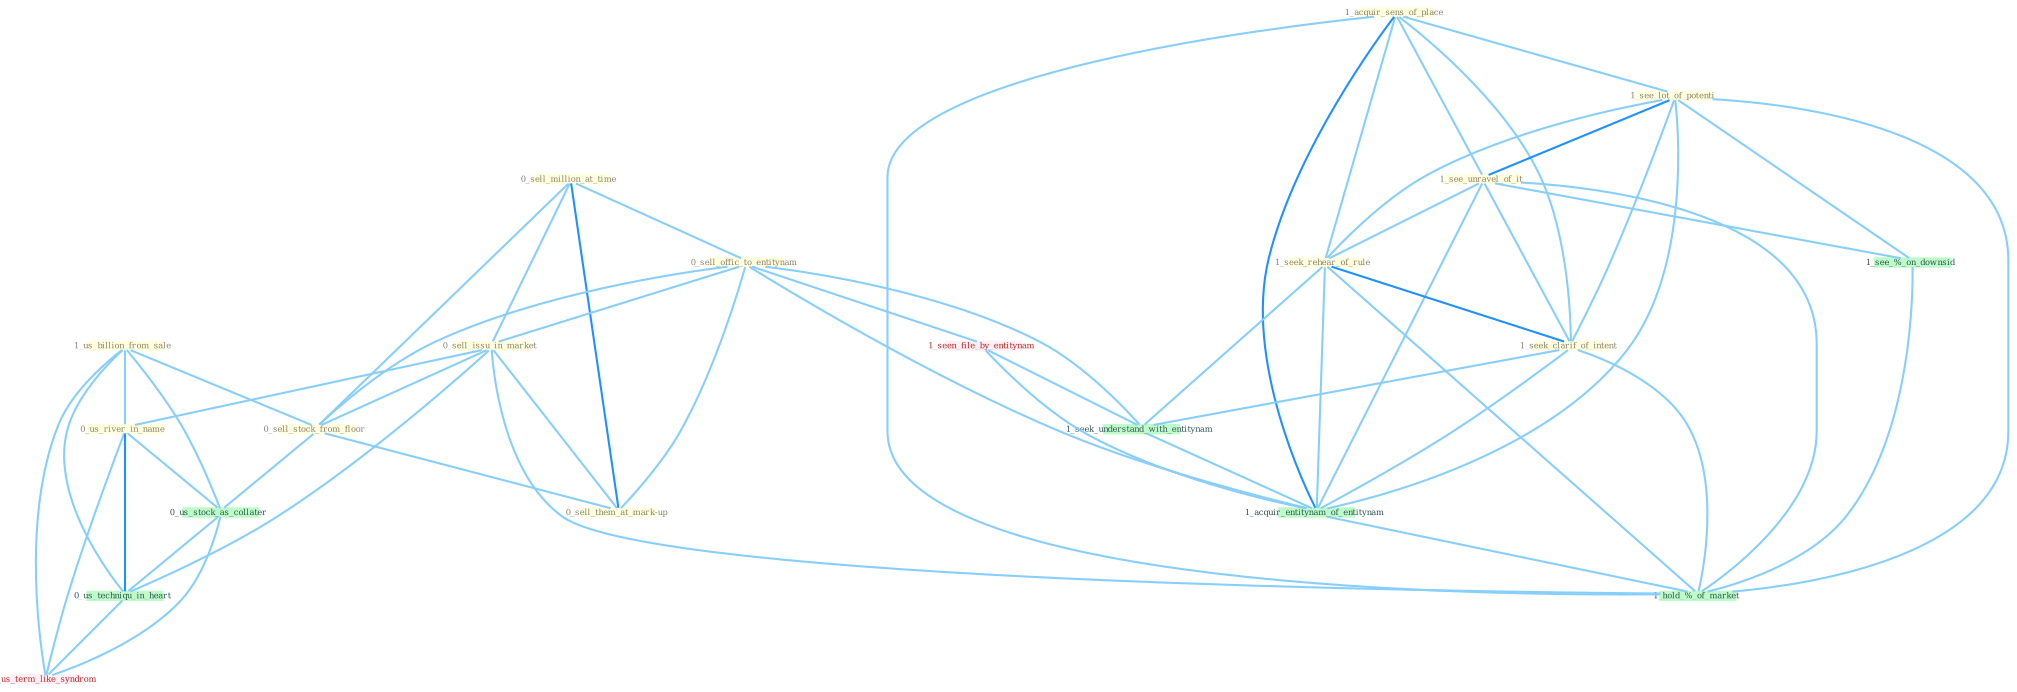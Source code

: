 Graph G{ 
    node
    [shape=polygon,style=filled,width=.5,height=.06,color="#BDFCC9",fixedsize=true,fontsize=4,
    fontcolor="#2f4f4f"];
    {node
    [color="#ffffe0", fontcolor="#8b7d6b"] "1_us_billion_from_sale " "0_sell_million_at_time " "1_acquir_sens_of_place " "0_sell_offic_to_entitynam " "1_see_lot_of_potenti " "0_sell_issu_in_market " "1_see_unravel_of_it " "1_seek_rehear_of_rule " "0_us_river_in_name " "0_sell_stock_from_floor " "0_sell_them_at_mark-up " "1_seek_clarif_of_intent "}
{node [color="#fff0f5", fontcolor="#b22222"] "1_seen_file_by_entitynam " "1_us_term_like_syndrom "}
edge [color="#B0E2FF"];

	"1_us_billion_from_sale " -- "0_us_river_in_name " [w="1", color="#87cefa" ];
	"1_us_billion_from_sale " -- "0_sell_stock_from_floor " [w="1", color="#87cefa" ];
	"1_us_billion_from_sale " -- "0_us_stock_as_collater " [w="1", color="#87cefa" ];
	"1_us_billion_from_sale " -- "0_us_techniqu_in_heart " [w="1", color="#87cefa" ];
	"1_us_billion_from_sale " -- "1_us_term_like_syndrom " [w="1", color="#87cefa" ];
	"0_sell_million_at_time " -- "0_sell_offic_to_entitynam " [w="1", color="#87cefa" ];
	"0_sell_million_at_time " -- "0_sell_issu_in_market " [w="1", color="#87cefa" ];
	"0_sell_million_at_time " -- "0_sell_stock_from_floor " [w="1", color="#87cefa" ];
	"0_sell_million_at_time " -- "0_sell_them_at_mark-up " [w="2", color="#1e90ff" , len=0.8];
	"1_acquir_sens_of_place " -- "1_see_lot_of_potenti " [w="1", color="#87cefa" ];
	"1_acquir_sens_of_place " -- "1_see_unravel_of_it " [w="1", color="#87cefa" ];
	"1_acquir_sens_of_place " -- "1_seek_rehear_of_rule " [w="1", color="#87cefa" ];
	"1_acquir_sens_of_place " -- "1_seek_clarif_of_intent " [w="1", color="#87cefa" ];
	"1_acquir_sens_of_place " -- "1_acquir_entitynam_of_entitynam " [w="2", color="#1e90ff" , len=0.8];
	"1_acquir_sens_of_place " -- "1_hold_%_of_market " [w="1", color="#87cefa" ];
	"0_sell_offic_to_entitynam " -- "0_sell_issu_in_market " [w="1", color="#87cefa" ];
	"0_sell_offic_to_entitynam " -- "0_sell_stock_from_floor " [w="1", color="#87cefa" ];
	"0_sell_offic_to_entitynam " -- "0_sell_them_at_mark-up " [w="1", color="#87cefa" ];
	"0_sell_offic_to_entitynam " -- "1_seen_file_by_entitynam " [w="1", color="#87cefa" ];
	"0_sell_offic_to_entitynam " -- "1_seek_understand_with_entitynam " [w="1", color="#87cefa" ];
	"0_sell_offic_to_entitynam " -- "1_acquir_entitynam_of_entitynam " [w="1", color="#87cefa" ];
	"1_see_lot_of_potenti " -- "1_see_unravel_of_it " [w="2", color="#1e90ff" , len=0.8];
	"1_see_lot_of_potenti " -- "1_seek_rehear_of_rule " [w="1", color="#87cefa" ];
	"1_see_lot_of_potenti " -- "1_seek_clarif_of_intent " [w="1", color="#87cefa" ];
	"1_see_lot_of_potenti " -- "1_acquir_entitynam_of_entitynam " [w="1", color="#87cefa" ];
	"1_see_lot_of_potenti " -- "1_see_%_on_downsid " [w="1", color="#87cefa" ];
	"1_see_lot_of_potenti " -- "1_hold_%_of_market " [w="1", color="#87cefa" ];
	"0_sell_issu_in_market " -- "0_us_river_in_name " [w="1", color="#87cefa" ];
	"0_sell_issu_in_market " -- "0_sell_stock_from_floor " [w="1", color="#87cefa" ];
	"0_sell_issu_in_market " -- "0_sell_them_at_mark-up " [w="1", color="#87cefa" ];
	"0_sell_issu_in_market " -- "0_us_techniqu_in_heart " [w="1", color="#87cefa" ];
	"0_sell_issu_in_market " -- "1_hold_%_of_market " [w="1", color="#87cefa" ];
	"1_see_unravel_of_it " -- "1_seek_rehear_of_rule " [w="1", color="#87cefa" ];
	"1_see_unravel_of_it " -- "1_seek_clarif_of_intent " [w="1", color="#87cefa" ];
	"1_see_unravel_of_it " -- "1_acquir_entitynam_of_entitynam " [w="1", color="#87cefa" ];
	"1_see_unravel_of_it " -- "1_see_%_on_downsid " [w="1", color="#87cefa" ];
	"1_see_unravel_of_it " -- "1_hold_%_of_market " [w="1", color="#87cefa" ];
	"1_seek_rehear_of_rule " -- "1_seek_clarif_of_intent " [w="2", color="#1e90ff" , len=0.8];
	"1_seek_rehear_of_rule " -- "1_seek_understand_with_entitynam " [w="1", color="#87cefa" ];
	"1_seek_rehear_of_rule " -- "1_acquir_entitynam_of_entitynam " [w="1", color="#87cefa" ];
	"1_seek_rehear_of_rule " -- "1_hold_%_of_market " [w="1", color="#87cefa" ];
	"0_us_river_in_name " -- "0_us_stock_as_collater " [w="1", color="#87cefa" ];
	"0_us_river_in_name " -- "0_us_techniqu_in_heart " [w="2", color="#1e90ff" , len=0.8];
	"0_us_river_in_name " -- "1_us_term_like_syndrom " [w="1", color="#87cefa" ];
	"0_sell_stock_from_floor " -- "0_sell_them_at_mark-up " [w="1", color="#87cefa" ];
	"0_sell_stock_from_floor " -- "0_us_stock_as_collater " [w="1", color="#87cefa" ];
	"1_seek_clarif_of_intent " -- "1_seek_understand_with_entitynam " [w="1", color="#87cefa" ];
	"1_seek_clarif_of_intent " -- "1_acquir_entitynam_of_entitynam " [w="1", color="#87cefa" ];
	"1_seek_clarif_of_intent " -- "1_hold_%_of_market " [w="1", color="#87cefa" ];
	"1_seen_file_by_entitynam " -- "1_seek_understand_with_entitynam " [w="1", color="#87cefa" ];
	"1_seen_file_by_entitynam " -- "1_acquir_entitynam_of_entitynam " [w="1", color="#87cefa" ];
	"0_us_stock_as_collater " -- "0_us_techniqu_in_heart " [w="1", color="#87cefa" ];
	"0_us_stock_as_collater " -- "1_us_term_like_syndrom " [w="1", color="#87cefa" ];
	"1_seek_understand_with_entitynam " -- "1_acquir_entitynam_of_entitynam " [w="1", color="#87cefa" ];
	"1_acquir_entitynam_of_entitynam " -- "1_hold_%_of_market " [w="1", color="#87cefa" ];
	"0_us_techniqu_in_heart " -- "1_us_term_like_syndrom " [w="1", color="#87cefa" ];
	"1_see_%_on_downsid " -- "1_hold_%_of_market " [w="1", color="#87cefa" ];
}